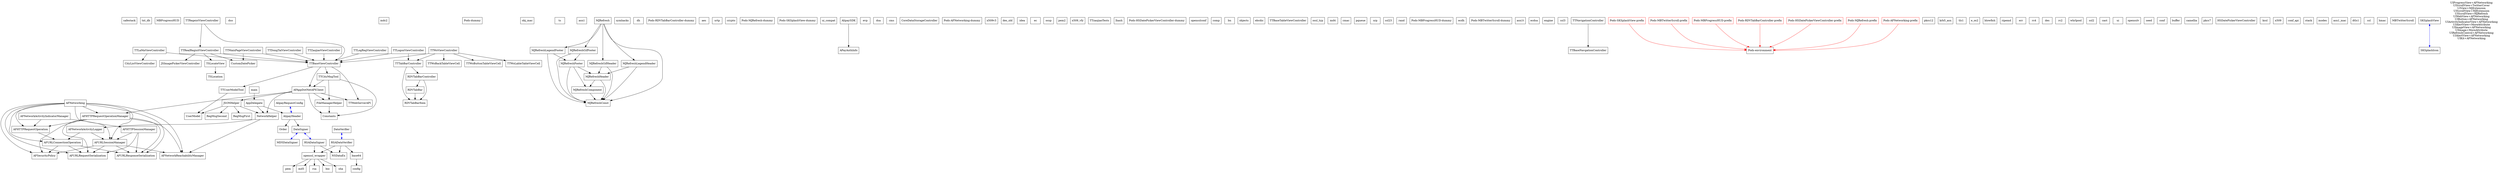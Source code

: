 digraph G {
	node [shape=box];
	"safestack" -> {};
	"txt_db" -> {};
	"MBProgressHUD" -> {};
	"TTTabBarController" -> "RDVTabBarItem";
	"TTTabBarController" -> "RDVTabBarController";
	"RDVTabBar" -> "RDVTabBarItem";
	"TTLaMaViewController" -> "CityListViewController";
	"TTLaMaViewController" -> "TTBaseViewController";
	"dso" -> {};
	"mdc2" -> {};
	"Pods-dummy" -> {};
	"base64" -> "config";
	"obj_mac" -> {};
	"ts" -> {};
	"asn1" -> {};
	"TTMainPageViewController" -> "TTBaseViewController";
	"TTMainPageViewController" -> "CustomDatePicker";
	"AFNetworking" -> "AFNetworkReachabilityManager";
	"AFNetworking" -> "AFURLResponseSerialization";
	"AFNetworking" -> "AFURLRequestSerialization";
	"AFNetworking" -> "AFSecurityPolicy";
	"AFNetworking" -> "AFHTTPRequestOperation";
	"AFNetworking" -> "AFURLSessionManager";
	"AFNetworking" -> "AFURLConnectionOperation";
	"AFNetworking" -> "AFHTTPSessionManager";
	"AFNetworking" -> "AFHTTPRequestOperationManager";
	"RDVTabBarController" -> "RDVTabBarItem";
	"RDVTabBarController" -> "RDVTabBar";
	"MJRefreshLegendFooter" -> "MJRefreshFooter";
	"MJRefreshLegendFooter" -> "MJRefreshConst";
	"symhacks" -> {};
	"dh" -> {};
	"Pods-RDVTabBarController-dummy" -> {};
	"TTCityMngTool" -> "AFAppDotNetAPIClient";
	"TTCityMngTool" -> "FileManagerHelper";
	"TTCityMngTool" -> "Constants";
	"RegMsgSecond" -> {};
	"AFURLConnectionOperation" -> "AFURLRequestSerialization";
	"AFURLConnectionOperation" -> "AFURLResponseSerialization";
	"AFURLConnectionOperation" -> "AFSecurityPolicy";
	"aes" -> {};
	"RDVTabBarItem" -> {};
	"srtp" -> {};
	"crypto" -> {};
	"Pods-MJRefresh-dummy" -> {};
	"Pods-SKSplashView-dummy" -> {};
	"sha" -> {};
	"ui_compat" -> {};
	"APayAuthInfo" -> {};
	"evp" -> {};
	"dsa" -> {};
	"cms" -> {};
	"CoreDataStorageController" -> {};
	"MJRefreshFooter" -> "MJRefreshComponent";
	"MJRefreshFooter" -> "MJRefreshConst";
	"MJRefreshFooter" -> "MJRefreshHeader";
	"TTZaojiaoViewController" -> "TTBaseViewController";
	"Pods-AFNetworking-dummy" -> {};
	"x509v3" -> {};
	"des_old" -> {};
	"AFNetworkActivityIndicatorManager" -> "AFURLSessionManager";
	"AFNetworkActivityIndicatorManager" -> "AFHTTPRequestOperation";
	"CityListViewController" -> {};
	"idea" -> {};
	"ec" -> {};
	"AFNetworkActivityLogger" -> "AFURLSessionManager";
	"AFNetworkActivityLogger" -> "AFURLConnectionOperation";
	"AFURLSessionManager" -> "AFURLRequestSerialization";
	"AFURLSessionManager" -> "AFURLResponseSerialization";
	"AFURLSessionManager" -> "AFNetworkReachabilityManager";
	"AFURLSessionManager" -> "AFSecurityPolicy";
	"ocsp" -> {};
	"pem2" -> {};
	"MJRefreshComponent" -> "MJRefreshConst";
	"x509_vfy" -> {};
	"pem" -> {};
	"TTzaojiaoTests" -> {};
	"lhash" -> {};
	"Pods-HSDatePickerViewController-dummy" -> {};
	"Constants" -> {};
	"opensslconf" -> {};
	"AFNetworkReachabilityManager" -> {};
	"comp" -> {};
	"bn" -> {};
	"TTWoViewController" -> "TTTabBarController";
	"TTWoViewController" -> "TTWoBackTableViewCell";
	"TTWoViewController" -> "TTBaseViewController";
	"TTWoViewController" -> "TTWoButtonTableViewCell";
	"TTWoViewController" -> "TTWoLableTableViewCell";
	"AFAppDotNetAPIClient" -> "AFHTTPRequestOperationManager";
	"AFAppDotNetAPIClient" -> "Constants";
	"AFAppDotNetAPIClient" -> "JSONHelper";
	"AFAppDotNetAPIClient" -> "NetworkHelper";
	"AFAppDotNetAPIClient" -> "FileManagerHelper";
	"AFAppDotNetAPIClient" -> "TTWebServerAPI";
	"objects" -> {};
	"ebcdic" -> {};
	"TTBaseTableViewController" -> {};
	"TTUserModelTool" -> "UserModel";
	"ossl_typ" -> {};
	"md4" -> {};
	"md5" -> {};
	"cmac" -> {};
	"JSImagePickerViewController" -> {};
	"pqueue" -> {};
	"AlipayHeader" -> "DataSigner";
	"AlipayHeader" -> "Order";
	"rsa" -> {};
	"TTWoLableTableViewCell" -> {};
	"srp" -> {};
	"TTLogRegViewController" -> "TTBaseViewController";
	"AlipaySDK" -> "APayAuthInfo";
	"ssl23" -> {};
	"rand" -> {};
	"Pods-MBProgressHUD-dummy" -> {};
	"ecdh" -> {};
	"TSLocateView" -> "TSLocation";
	"TTBaseViewController" -> "TTCityMngTool";
	"TTBaseViewController" -> "TTUserModelTool";
	"TTBaseViewController" -> "AFAppDotNetAPIClient";
	"TTBaseViewController" -> "TTWebServerAPI";
	"AFSecurityPolicy" -> {};
	"Pods-MBTwitterScroll-dummy" -> {};
	"AFHTTPRequestOperationManager" -> "AFURLResponseSerialization";
	"AFHTTPRequestOperationManager" -> "AFHTTPRequestOperation";
	"AFHTTPRequestOperationManager" -> "AFSecurityPolicy";
	"AFHTTPRequestOperationManager" -> "AFURLRequestSerialization";
	"AFHTTPRequestOperationManager" -> "AFNetworkReachabilityManager";
	"RegMsgFirst" -> {};
	"TTRealRegisitViewController" -> "JSImagePickerViewController";
	"TTRealRegisitViewController" -> "TTBaseViewController";
	"TTRealRegisitViewController" -> "TSLocateView";
	"TTRealRegisitViewController" -> "CustomDatePicker";
	"Order" -> {};
	"asn1t" -> {};
	"NSDataEx" -> {};
	"AFHTTPSessionManager" -> "AFURLRequestSerialization";
	"AFHTTPSessionManager" -> "AFURLResponseSerialization";
	"AFHTTPSessionManager" -> "AFURLSessionManager";
	"ecdsa" -> {};
	"engine" -> {};
	"ssl3" -> {};
	"NetworkHelper" -> "AFNetworkActivityLogger";
	"NetworkHelper" -> "AFNetworkReachabilityManager";
	"TTBaseNavgationController" -> {};
	"TSLocation" -> {};
	"Pods-environment" -> {};
	"pkcs12" -> {};
	"krb5_asn" -> {};
	"tls1" -> {};
	"e_os2" -> {};
	"TTRegeistViewController" -> "TTBaseViewController";
	"TTRegeistViewController" -> "TTRealRegisitViewController";
	"blowfish" -> {};
	"ripemd" -> {};
	"err" -> {};
	"MJRefresh" -> "MJRefreshGifHeader";
	"MJRefresh" -> "MJRefreshGifFooter";
	"MJRefresh" -> "MJRefreshLegendHeader";
	"MJRefresh" -> "MJRefreshLegendFooter";
	"MJRefresh" -> "MJRefreshConst";
	"rc4" -> {};
	"des" -> {};
	"rc2" -> {};
	"whrlpool" -> {};
	"ssl2" -> {};
	"cast" -> {};
	"MJRefreshLegendHeader" -> "MJRefreshConst";
	"MJRefreshLegendHeader" -> "MJRefreshHeader";
	"ui" -> {};
	"AFHTTPRequestOperation" -> "AFURLConnectionOperation";
	"MJRefreshGifHeader" -> "MJRefreshConst";
	"MJRefreshGifHeader" -> "MJRefreshHeader";
	"opensslv" -> {};
	"TTWoButtonTableViewCell" -> {};
	"bio" -> {};
	"AFURLRequestSerialization" -> {};
	"TTWoBackTableViewCell" -> {};
	"MJRefreshHeader" -> "MJRefreshComponent";
	"MJRefreshHeader" -> "MJRefreshConst";
	"TTWebServerAPI" -> {};
	"seed" -> {};
	"conf" -> {};
	"TTLogonViewController" -> "TTTabBarController";
	"TTLogonViewController" -> "TTBaseViewController";
	"buffer" -> {};
	"camellia" -> {};
	"MJRefreshGifFooter" -> "MJRefreshFooter";
	"MJRefreshGifFooter" -> "MJRefreshConst";
	"main" -> "AppDelegate";
	"config" -> {};
	"pkcs7" -> {};
	"HSDatePickerViewController" -> {};
	"kssl" -> {};
	"x509" -> {};
	"RSADataSigner" -> "NSDataEx";
	"RSADataSigner" -> "openssl_wrapper";
	"AppDelegate" -> "NetworkHelper";
	"AppDelegate" -> "AlipayHeader";
	"TTNavigationController" -> "TTBaseNavgationController";
	"UserModel" -> {};
	"conf_api" -> {};
	"stack" -> {};
	"RSADataVerifier" -> "openssl_wrapper";
	"RSADataVerifier" -> "NSDataEx";
	"RSADataVerifier" -> "base64";
	"modes" -> {};
	"asn1_mac" -> {};
	"JSONHelper" -> "RegMsgSecond";
	"JSONHelper" -> "RegMsgFirst";
	"JSONHelper" -> "UserModel";
	"JSONHelper" -> "NetworkHelper";
	"dtls1" -> {};
	"TTDongTaiViewController" -> "TTBaseViewController";
	"AFURLResponseSerialization" -> {};
	"FileManagerHelper" -> "Constants";
	"CustomDatePicker" -> {};
	"openssl_wrapper" -> "bio";
	"openssl_wrapper" -> "sha";
	"openssl_wrapper" -> "pem";
	"openssl_wrapper" -> "rsa";
	"openssl_wrapper" -> "md5";
	"ssl" -> {};
	"hmac" -> {};
	"MBTwitterScroll" -> {};
	"MJRefreshConst" -> {};
	
	"Pods-SKSplashView-prefix" [color=red];
	"Pods-SKSplashView-prefix" -> "Pods-environment" [color=red];
	"Pods-MBTwitterScroll-prefix" [color=red];
	"Pods-MBTwitterScroll-prefix" -> "Pods-environment" [color=red];
	"Pods-MBProgressHUD-prefix" [color=red];
	"Pods-MBProgressHUD-prefix" -> "Pods-environment" [color=red];
	"Pods-RDVTabBarController-prefix" [color=red];
	"Pods-RDVTabBarController-prefix" -> "Pods-environment" [color=red];
	"Pods-HSDatePickerViewController-prefix" [color=red];
	"Pods-HSDatePickerViewController-prefix" -> "Pods-environment" [color=red];
	"Pods-MJRefresh-prefix" [color=red];
	"Pods-MJRefresh-prefix" -> "Pods-environment" [color=red];
	"Pods-AFNetworking-prefix" [color=red];
	"Pods-AFNetworking-prefix" -> "Pods-environment" [color=red];
	
	edge [color=blue, dir=both];
	"AlipayRequestConfig" -> "AlipayHeader";
	"DataVerifier" -> "RSADataVerifier";
	"DataSigner" -> "MD5DataSigner";
	"SKSplashView" -> "SKSplashIcon";
	"DataSigner" -> "RSADataSigner";
	
	edge [color=black];
	node [shape=plaintext];
	"Categories" [label="UIProgressView+AFNetworking\nUIScrollView+TwitterCover\nUIView+MJExtension\nUIScrollView+MJExtension\nUIScrollView+MJRefresh\nUIWebView+AFNetworking\nUIButton+AFNetworking\nUIActivityIndicatorView+AFNetworking\nUIAlertView+MoreAttribute\nUIImageView+AFNetworking\nUIImage+MoreAttribute\nUIRefreshControl+AFNetworking\nUIAlertView+AFNetworking\nUIKit+AFNetworking"];
}

